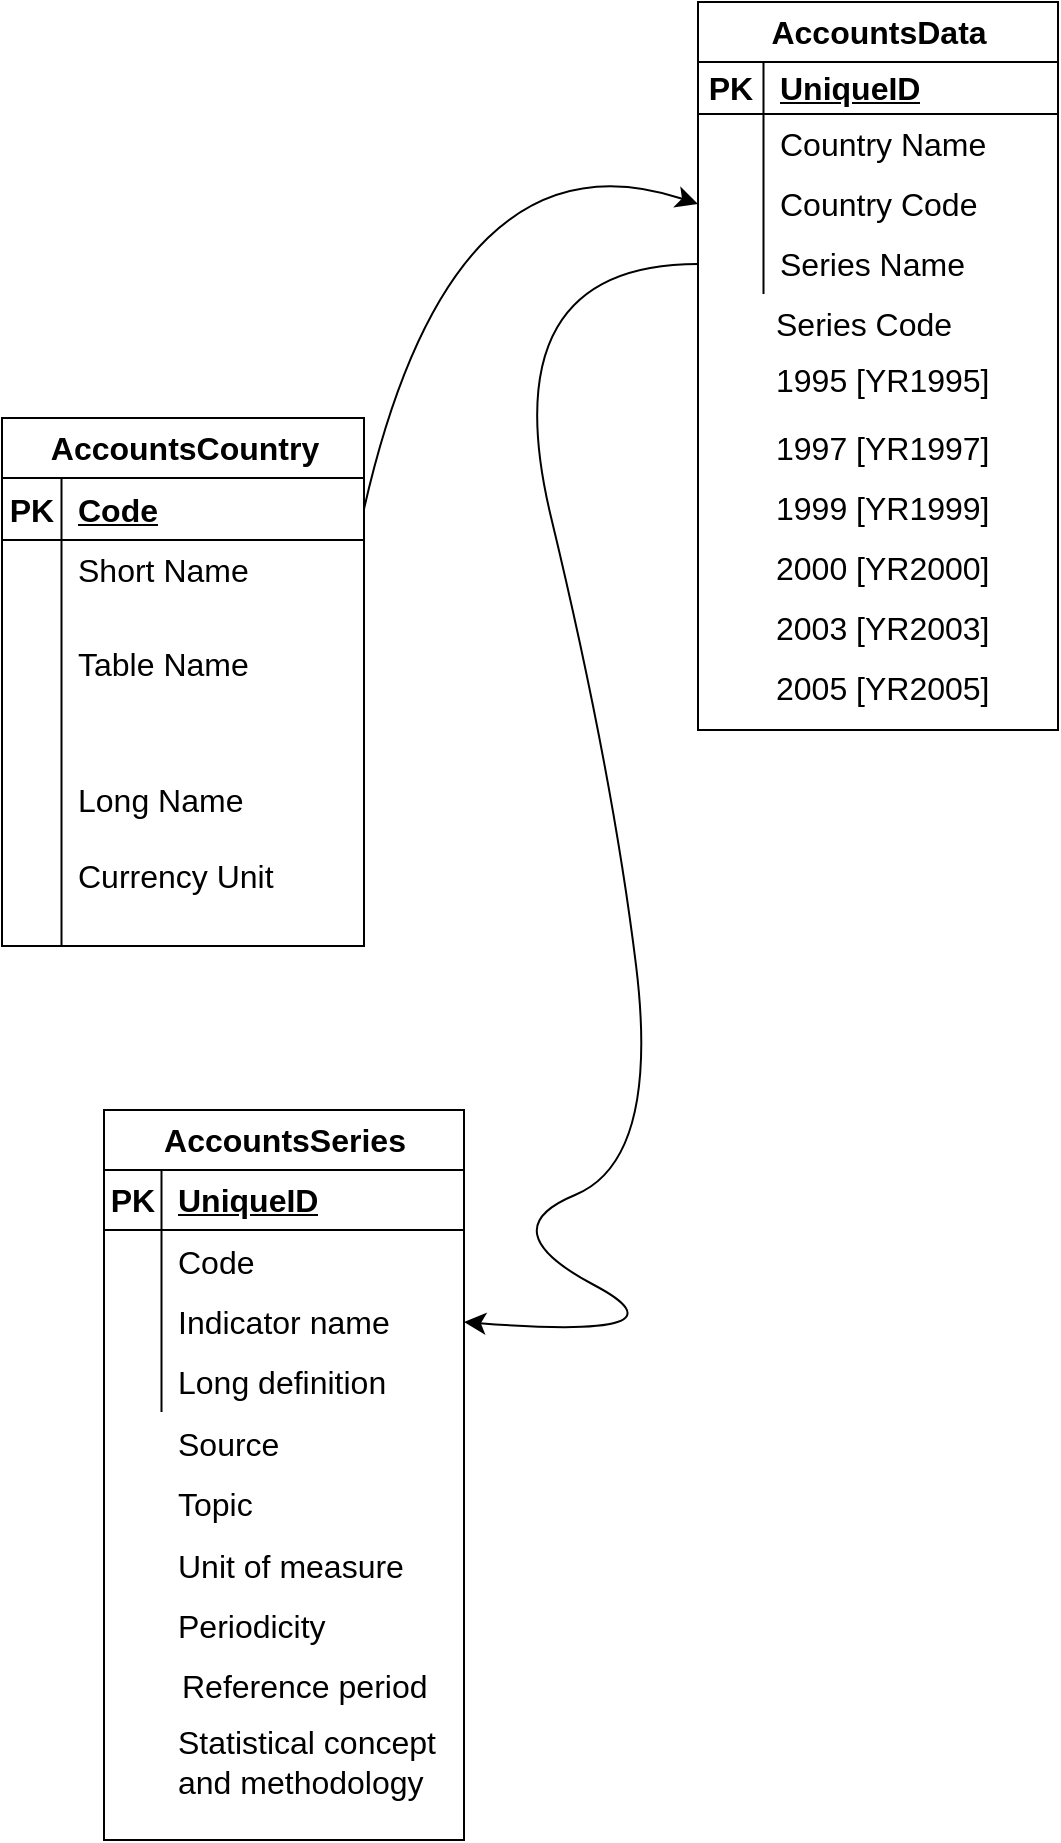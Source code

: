 <mxfile version="21.7.2" type="github">
  <diagram name="Page-1" id="6rXEC5uZkAUhozo4iwym">
    <mxGraphModel dx="1354" dy="1410" grid="0" gridSize="10" guides="1" tooltips="1" connect="1" arrows="1" fold="1" page="0" pageScale="1" pageWidth="850" pageHeight="1100" math="0" shadow="0">
      <root>
        <mxCell id="0" />
        <mxCell id="1" parent="0" />
        <mxCell id="-9DCNTZILpA36LL4UXMR-1" value="AccountsCountry" style="shape=table;startSize=30;container=1;collapsible=1;childLayout=tableLayout;fixedRows=1;rowLines=0;fontStyle=1;align=center;resizeLast=1;html=1;fontSize=16;" parent="1" vertex="1">
          <mxGeometry x="-79" y="-323" width="181" height="264" as="geometry" />
        </mxCell>
        <mxCell id="-9DCNTZILpA36LL4UXMR-2" value="" style="shape=tableRow;horizontal=0;startSize=0;swimlaneHead=0;swimlaneBody=0;fillColor=none;collapsible=0;dropTarget=0;points=[[0,0.5],[1,0.5]];portConstraint=eastwest;top=0;left=0;right=0;bottom=1;fontSize=16;" parent="-9DCNTZILpA36LL4UXMR-1" vertex="1">
          <mxGeometry y="30" width="181" height="31" as="geometry" />
        </mxCell>
        <mxCell id="-9DCNTZILpA36LL4UXMR-3" value="PK" style="shape=partialRectangle;connectable=0;fillColor=none;top=0;left=0;bottom=0;right=0;fontStyle=1;overflow=hidden;whiteSpace=wrap;html=1;fontSize=16;" parent="-9DCNTZILpA36LL4UXMR-2" vertex="1">
          <mxGeometry width="29.75" height="31" as="geometry">
            <mxRectangle width="29.75" height="31" as="alternateBounds" />
          </mxGeometry>
        </mxCell>
        <mxCell id="-9DCNTZILpA36LL4UXMR-4" value="Code" style="shape=partialRectangle;connectable=0;fillColor=none;top=0;left=0;bottom=0;right=0;align=left;spacingLeft=6;fontStyle=5;overflow=hidden;whiteSpace=wrap;html=1;fontSize=16;" parent="-9DCNTZILpA36LL4UXMR-2" vertex="1">
          <mxGeometry x="29.75" width="151.25" height="31" as="geometry">
            <mxRectangle width="151.25" height="31" as="alternateBounds" />
          </mxGeometry>
        </mxCell>
        <mxCell id="-9DCNTZILpA36LL4UXMR-5" value="" style="shape=tableRow;horizontal=0;startSize=0;swimlaneHead=0;swimlaneBody=0;fillColor=none;collapsible=0;dropTarget=0;points=[[0,0.5],[1,0.5]];portConstraint=eastwest;top=0;left=0;right=0;bottom=0;fontSize=16;" parent="-9DCNTZILpA36LL4UXMR-1" vertex="1">
          <mxGeometry y="61" width="181" height="30" as="geometry" />
        </mxCell>
        <mxCell id="-9DCNTZILpA36LL4UXMR-6" value="" style="shape=partialRectangle;connectable=0;fillColor=none;top=0;left=0;bottom=0;right=0;editable=1;overflow=hidden;whiteSpace=wrap;html=1;fontSize=16;" parent="-9DCNTZILpA36LL4UXMR-5" vertex="1">
          <mxGeometry width="29.75" height="30" as="geometry">
            <mxRectangle width="29.75" height="30" as="alternateBounds" />
          </mxGeometry>
        </mxCell>
        <mxCell id="-9DCNTZILpA36LL4UXMR-7" value="Short Name" style="shape=partialRectangle;connectable=0;fillColor=none;top=0;left=0;bottom=0;right=0;align=left;spacingLeft=6;overflow=hidden;whiteSpace=wrap;html=1;fontSize=16;" parent="-9DCNTZILpA36LL4UXMR-5" vertex="1">
          <mxGeometry x="29.75" width="151.25" height="30" as="geometry">
            <mxRectangle width="151.25" height="30" as="alternateBounds" />
          </mxGeometry>
        </mxCell>
        <mxCell id="-9DCNTZILpA36LL4UXMR-8" value="" style="shape=tableRow;horizontal=0;startSize=0;swimlaneHead=0;swimlaneBody=0;fillColor=none;collapsible=0;dropTarget=0;points=[[0,0.5],[1,0.5]];portConstraint=eastwest;top=0;left=0;right=0;bottom=0;fontSize=16;" parent="-9DCNTZILpA36LL4UXMR-1" vertex="1">
          <mxGeometry y="91" width="181" height="64" as="geometry" />
        </mxCell>
        <mxCell id="-9DCNTZILpA36LL4UXMR-9" value="" style="shape=partialRectangle;connectable=0;fillColor=none;top=0;left=0;bottom=0;right=0;editable=1;overflow=hidden;whiteSpace=wrap;html=1;fontSize=16;" parent="-9DCNTZILpA36LL4UXMR-8" vertex="1">
          <mxGeometry width="29.75" height="64" as="geometry">
            <mxRectangle width="29.75" height="64" as="alternateBounds" />
          </mxGeometry>
        </mxCell>
        <mxCell id="-9DCNTZILpA36LL4UXMR-10" value="Table Name" style="shape=partialRectangle;connectable=0;fillColor=none;top=0;left=0;bottom=0;right=0;align=left;spacingLeft=6;overflow=hidden;whiteSpace=wrap;html=1;fontSize=16;" parent="-9DCNTZILpA36LL4UXMR-8" vertex="1">
          <mxGeometry x="29.75" width="151.25" height="64" as="geometry">
            <mxRectangle width="151.25" height="64" as="alternateBounds" />
          </mxGeometry>
        </mxCell>
        <mxCell id="-9DCNTZILpA36LL4UXMR-11" value="" style="shape=tableRow;horizontal=0;startSize=0;swimlaneHead=0;swimlaneBody=0;fillColor=none;collapsible=0;dropTarget=0;points=[[0,0.5],[1,0.5]];portConstraint=eastwest;top=0;left=0;right=0;bottom=0;fontSize=16;" parent="-9DCNTZILpA36LL4UXMR-1" vertex="1">
          <mxGeometry y="155" width="181" height="109" as="geometry" />
        </mxCell>
        <mxCell id="-9DCNTZILpA36LL4UXMR-12" value="" style="shape=partialRectangle;connectable=0;fillColor=none;top=0;left=0;bottom=0;right=0;editable=1;overflow=hidden;whiteSpace=wrap;html=1;fontSize=16;" parent="-9DCNTZILpA36LL4UXMR-11" vertex="1">
          <mxGeometry width="29.75" height="109" as="geometry">
            <mxRectangle width="29.75" height="109" as="alternateBounds" />
          </mxGeometry>
        </mxCell>
        <mxCell id="-9DCNTZILpA36LL4UXMR-13" value="Long Name&lt;br&gt;&lt;br&gt;Currency Unit&lt;br&gt;" style="shape=partialRectangle;connectable=0;fillColor=none;top=0;left=0;bottom=0;right=0;align=left;spacingLeft=6;overflow=hidden;whiteSpace=wrap;html=1;fontSize=16;" parent="-9DCNTZILpA36LL4UXMR-11" vertex="1">
          <mxGeometry x="29.75" width="151.25" height="109" as="geometry">
            <mxRectangle width="151.25" height="109" as="alternateBounds" />
          </mxGeometry>
        </mxCell>
        <mxCell id="-9DCNTZILpA36LL4UXMR-14" value="AccountsData" style="shape=table;startSize=30;container=1;collapsible=1;childLayout=tableLayout;fixedRows=1;rowLines=0;fontStyle=1;align=center;resizeLast=1;html=1;fontSize=16;" parent="1" vertex="1">
          <mxGeometry x="269" y="-531" width="180" height="364" as="geometry" />
        </mxCell>
        <mxCell id="-9DCNTZILpA36LL4UXMR-15" value="" style="shape=tableRow;horizontal=0;startSize=0;swimlaneHead=0;swimlaneBody=0;fillColor=none;collapsible=0;dropTarget=0;points=[[0,0.5],[1,0.5]];portConstraint=eastwest;top=0;left=0;right=0;bottom=1;fontSize=16;" parent="-9DCNTZILpA36LL4UXMR-14" vertex="1">
          <mxGeometry y="30" width="180" height="26" as="geometry" />
        </mxCell>
        <mxCell id="-9DCNTZILpA36LL4UXMR-16" value="PK" style="shape=partialRectangle;connectable=0;fillColor=none;top=0;left=0;bottom=0;right=0;fontStyle=1;overflow=hidden;whiteSpace=wrap;html=1;fontSize=16;" parent="-9DCNTZILpA36LL4UXMR-15" vertex="1">
          <mxGeometry width="32.75" height="26" as="geometry">
            <mxRectangle width="32.75" height="26" as="alternateBounds" />
          </mxGeometry>
        </mxCell>
        <mxCell id="-9DCNTZILpA36LL4UXMR-17" value="UniqueID" style="shape=partialRectangle;connectable=0;fillColor=none;top=0;left=0;bottom=0;right=0;align=left;spacingLeft=6;fontStyle=5;overflow=hidden;whiteSpace=wrap;html=1;fontSize=16;" parent="-9DCNTZILpA36LL4UXMR-15" vertex="1">
          <mxGeometry x="32.75" width="147.25" height="26" as="geometry">
            <mxRectangle width="147.25" height="26" as="alternateBounds" />
          </mxGeometry>
        </mxCell>
        <mxCell id="-9DCNTZILpA36LL4UXMR-18" value="" style="shape=tableRow;horizontal=0;startSize=0;swimlaneHead=0;swimlaneBody=0;fillColor=none;collapsible=0;dropTarget=0;points=[[0,0.5],[1,0.5]];portConstraint=eastwest;top=0;left=0;right=0;bottom=0;fontSize=16;" parent="-9DCNTZILpA36LL4UXMR-14" vertex="1">
          <mxGeometry y="56" width="180" height="30" as="geometry" />
        </mxCell>
        <mxCell id="-9DCNTZILpA36LL4UXMR-19" value="" style="shape=partialRectangle;connectable=0;fillColor=none;top=0;left=0;bottom=0;right=0;editable=1;overflow=hidden;whiteSpace=wrap;html=1;fontSize=16;" parent="-9DCNTZILpA36LL4UXMR-18" vertex="1">
          <mxGeometry width="32.75" height="30" as="geometry">
            <mxRectangle width="32.75" height="30" as="alternateBounds" />
          </mxGeometry>
        </mxCell>
        <mxCell id="-9DCNTZILpA36LL4UXMR-20" value="Country Name" style="shape=partialRectangle;connectable=0;fillColor=none;top=0;left=0;bottom=0;right=0;align=left;spacingLeft=6;overflow=hidden;whiteSpace=wrap;html=1;fontSize=16;" parent="-9DCNTZILpA36LL4UXMR-18" vertex="1">
          <mxGeometry x="32.75" width="147.25" height="30" as="geometry">
            <mxRectangle width="147.25" height="30" as="alternateBounds" />
          </mxGeometry>
        </mxCell>
        <mxCell id="-9DCNTZILpA36LL4UXMR-21" value="" style="shape=tableRow;horizontal=0;startSize=0;swimlaneHead=0;swimlaneBody=0;fillColor=none;collapsible=0;dropTarget=0;points=[[0,0.5],[1,0.5]];portConstraint=eastwest;top=0;left=0;right=0;bottom=0;fontSize=16;" parent="-9DCNTZILpA36LL4UXMR-14" vertex="1">
          <mxGeometry y="86" width="180" height="30" as="geometry" />
        </mxCell>
        <mxCell id="-9DCNTZILpA36LL4UXMR-22" value="" style="shape=partialRectangle;connectable=0;fillColor=none;top=0;left=0;bottom=0;right=0;editable=1;overflow=hidden;whiteSpace=wrap;html=1;fontSize=16;" parent="-9DCNTZILpA36LL4UXMR-21" vertex="1">
          <mxGeometry width="32.75" height="30" as="geometry">
            <mxRectangle width="32.75" height="30" as="alternateBounds" />
          </mxGeometry>
        </mxCell>
        <mxCell id="-9DCNTZILpA36LL4UXMR-23" value="Country Code" style="shape=partialRectangle;connectable=0;fillColor=none;top=0;left=0;bottom=0;right=0;align=left;spacingLeft=6;overflow=hidden;whiteSpace=wrap;html=1;fontSize=16;" parent="-9DCNTZILpA36LL4UXMR-21" vertex="1">
          <mxGeometry x="32.75" width="147.25" height="30" as="geometry">
            <mxRectangle width="147.25" height="30" as="alternateBounds" />
          </mxGeometry>
        </mxCell>
        <mxCell id="-9DCNTZILpA36LL4UXMR-24" value="" style="shape=tableRow;horizontal=0;startSize=0;swimlaneHead=0;swimlaneBody=0;fillColor=none;collapsible=0;dropTarget=0;points=[[0,0.5],[1,0.5]];portConstraint=eastwest;top=0;left=0;right=0;bottom=0;fontSize=16;" parent="-9DCNTZILpA36LL4UXMR-14" vertex="1">
          <mxGeometry y="116" width="180" height="30" as="geometry" />
        </mxCell>
        <mxCell id="-9DCNTZILpA36LL4UXMR-25" value="" style="shape=partialRectangle;connectable=0;fillColor=none;top=0;left=0;bottom=0;right=0;editable=1;overflow=hidden;whiteSpace=wrap;html=1;fontSize=16;" parent="-9DCNTZILpA36LL4UXMR-24" vertex="1">
          <mxGeometry width="32.75" height="30" as="geometry">
            <mxRectangle width="32.75" height="30" as="alternateBounds" />
          </mxGeometry>
        </mxCell>
        <mxCell id="-9DCNTZILpA36LL4UXMR-26" value="Series Name" style="shape=partialRectangle;connectable=0;fillColor=none;top=0;left=0;bottom=0;right=0;align=left;spacingLeft=6;overflow=hidden;whiteSpace=wrap;html=1;fontSize=16;" parent="-9DCNTZILpA36LL4UXMR-24" vertex="1">
          <mxGeometry x="32.75" width="147.25" height="30" as="geometry">
            <mxRectangle width="147.25" height="30" as="alternateBounds" />
          </mxGeometry>
        </mxCell>
        <mxCell id="-9DCNTZILpA36LL4UXMR-27" value="AccountsSeries" style="shape=table;startSize=30;container=1;collapsible=1;childLayout=tableLayout;fixedRows=1;rowLines=0;fontStyle=1;align=center;resizeLast=1;html=1;fontSize=16;" parent="1" vertex="1">
          <mxGeometry x="-28" y="23" width="180" height="365" as="geometry" />
        </mxCell>
        <mxCell id="-9DCNTZILpA36LL4UXMR-28" value="" style="shape=tableRow;horizontal=0;startSize=0;swimlaneHead=0;swimlaneBody=0;fillColor=none;collapsible=0;dropTarget=0;points=[[0,0.5],[1,0.5]];portConstraint=eastwest;top=0;left=0;right=0;bottom=1;fontSize=16;" parent="-9DCNTZILpA36LL4UXMR-27" vertex="1">
          <mxGeometry y="30" width="180" height="30" as="geometry" />
        </mxCell>
        <mxCell id="-9DCNTZILpA36LL4UXMR-29" value="PK" style="shape=partialRectangle;connectable=0;fillColor=none;top=0;left=0;bottom=0;right=0;fontStyle=1;overflow=hidden;whiteSpace=wrap;html=1;fontSize=16;" parent="-9DCNTZILpA36LL4UXMR-28" vertex="1">
          <mxGeometry width="28.75" height="30" as="geometry">
            <mxRectangle width="28.75" height="30" as="alternateBounds" />
          </mxGeometry>
        </mxCell>
        <mxCell id="-9DCNTZILpA36LL4UXMR-30" value="UniqueID" style="shape=partialRectangle;connectable=0;fillColor=none;top=0;left=0;bottom=0;right=0;align=left;spacingLeft=6;fontStyle=5;overflow=hidden;whiteSpace=wrap;html=1;fontSize=16;" parent="-9DCNTZILpA36LL4UXMR-28" vertex="1">
          <mxGeometry x="28.75" width="151.25" height="30" as="geometry">
            <mxRectangle width="151.25" height="30" as="alternateBounds" />
          </mxGeometry>
        </mxCell>
        <mxCell id="-9DCNTZILpA36LL4UXMR-31" value="" style="shape=tableRow;horizontal=0;startSize=0;swimlaneHead=0;swimlaneBody=0;fillColor=none;collapsible=0;dropTarget=0;points=[[0,0.5],[1,0.5]];portConstraint=eastwest;top=0;left=0;right=0;bottom=0;fontSize=16;" parent="-9DCNTZILpA36LL4UXMR-27" vertex="1">
          <mxGeometry y="60" width="180" height="31" as="geometry" />
        </mxCell>
        <mxCell id="-9DCNTZILpA36LL4UXMR-32" value="" style="shape=partialRectangle;connectable=0;fillColor=none;top=0;left=0;bottom=0;right=0;editable=1;overflow=hidden;whiteSpace=wrap;html=1;fontSize=16;" parent="-9DCNTZILpA36LL4UXMR-31" vertex="1">
          <mxGeometry width="28.75" height="31" as="geometry">
            <mxRectangle width="28.75" height="31" as="alternateBounds" />
          </mxGeometry>
        </mxCell>
        <mxCell id="-9DCNTZILpA36LL4UXMR-33" value="Code" style="shape=partialRectangle;connectable=0;fillColor=none;top=0;left=0;bottom=0;right=0;align=left;spacingLeft=6;overflow=hidden;whiteSpace=wrap;html=1;fontSize=16;" parent="-9DCNTZILpA36LL4UXMR-31" vertex="1">
          <mxGeometry x="28.75" width="151.25" height="31" as="geometry">
            <mxRectangle width="151.25" height="31" as="alternateBounds" />
          </mxGeometry>
        </mxCell>
        <mxCell id="-9DCNTZILpA36LL4UXMR-34" value="" style="shape=tableRow;horizontal=0;startSize=0;swimlaneHead=0;swimlaneBody=0;fillColor=none;collapsible=0;dropTarget=0;points=[[0,0.5],[1,0.5]];portConstraint=eastwest;top=0;left=0;right=0;bottom=0;fontSize=16;" parent="-9DCNTZILpA36LL4UXMR-27" vertex="1">
          <mxGeometry y="91" width="180" height="30" as="geometry" />
        </mxCell>
        <mxCell id="-9DCNTZILpA36LL4UXMR-35" value="" style="shape=partialRectangle;connectable=0;fillColor=none;top=0;left=0;bottom=0;right=0;editable=1;overflow=hidden;whiteSpace=wrap;html=1;fontSize=16;" parent="-9DCNTZILpA36LL4UXMR-34" vertex="1">
          <mxGeometry width="28.75" height="30" as="geometry">
            <mxRectangle width="28.75" height="30" as="alternateBounds" />
          </mxGeometry>
        </mxCell>
        <mxCell id="-9DCNTZILpA36LL4UXMR-36" value="Indicator name" style="shape=partialRectangle;connectable=0;fillColor=none;top=0;left=0;bottom=0;right=0;align=left;spacingLeft=6;overflow=hidden;whiteSpace=wrap;html=1;fontSize=16;" parent="-9DCNTZILpA36LL4UXMR-34" vertex="1">
          <mxGeometry x="28.75" width="151.25" height="30" as="geometry">
            <mxRectangle width="151.25" height="30" as="alternateBounds" />
          </mxGeometry>
        </mxCell>
        <mxCell id="-9DCNTZILpA36LL4UXMR-37" value="" style="shape=tableRow;horizontal=0;startSize=0;swimlaneHead=0;swimlaneBody=0;fillColor=none;collapsible=0;dropTarget=0;points=[[0,0.5],[1,0.5]];portConstraint=eastwest;top=0;left=0;right=0;bottom=0;fontSize=16;" parent="-9DCNTZILpA36LL4UXMR-27" vertex="1">
          <mxGeometry y="121" width="180" height="30" as="geometry" />
        </mxCell>
        <mxCell id="-9DCNTZILpA36LL4UXMR-38" value="" style="shape=partialRectangle;connectable=0;fillColor=none;top=0;left=0;bottom=0;right=0;editable=1;overflow=hidden;whiteSpace=wrap;html=1;fontSize=16;" parent="-9DCNTZILpA36LL4UXMR-37" vertex="1">
          <mxGeometry width="28.75" height="30" as="geometry">
            <mxRectangle width="28.75" height="30" as="alternateBounds" />
          </mxGeometry>
        </mxCell>
        <mxCell id="-9DCNTZILpA36LL4UXMR-39" value="Long definition" style="shape=partialRectangle;connectable=0;fillColor=none;top=0;left=0;bottom=0;right=0;align=left;spacingLeft=6;overflow=hidden;whiteSpace=wrap;html=1;fontSize=16;" parent="-9DCNTZILpA36LL4UXMR-37" vertex="1">
          <mxGeometry x="28.75" width="151.25" height="30" as="geometry">
            <mxRectangle width="151.25" height="30" as="alternateBounds" />
          </mxGeometry>
        </mxCell>
        <mxCell id="-9DCNTZILpA36LL4UXMR-77" value="Series Code" style="shape=partialRectangle;connectable=0;fillColor=none;top=0;left=0;bottom=0;right=0;align=left;spacingLeft=6;overflow=hidden;whiteSpace=wrap;html=1;fontSize=16;" parent="1" vertex="1">
          <mxGeometry x="299.75" y="-385" width="149.25" height="30" as="geometry">
            <mxRectangle width="149.25" height="30" as="alternateBounds" />
          </mxGeometry>
        </mxCell>
        <mxCell id="-9DCNTZILpA36LL4UXMR-78" value="1995 [YR1995]" style="shape=partialRectangle;connectable=0;fillColor=none;top=0;left=0;bottom=0;right=0;align=left;spacingLeft=6;overflow=hidden;whiteSpace=wrap;html=1;fontSize=16;" parent="1" vertex="1">
          <mxGeometry x="299.75" y="-357" width="149.25" height="30" as="geometry">
            <mxRectangle width="149.25" height="30" as="alternateBounds" />
          </mxGeometry>
        </mxCell>
        <mxCell id="-9DCNTZILpA36LL4UXMR-79" value="1997 [YR1997]" style="shape=partialRectangle;connectable=0;fillColor=none;top=0;left=0;bottom=0;right=0;align=left;spacingLeft=6;overflow=hidden;whiteSpace=wrap;html=1;fontSize=16;" parent="1" vertex="1">
          <mxGeometry x="299.75" y="-323" width="149.25" height="30" as="geometry">
            <mxRectangle width="149.25" height="30" as="alternateBounds" />
          </mxGeometry>
        </mxCell>
        <mxCell id="-9DCNTZILpA36LL4UXMR-80" value="1999 [YR1999]" style="shape=partialRectangle;connectable=0;fillColor=none;top=0;left=0;bottom=0;right=0;align=left;spacingLeft=6;overflow=hidden;whiteSpace=wrap;html=1;fontSize=16;" parent="1" vertex="1">
          <mxGeometry x="299.75" y="-293" width="149.25" height="30" as="geometry">
            <mxRectangle width="149.25" height="30" as="alternateBounds" />
          </mxGeometry>
        </mxCell>
        <mxCell id="-9DCNTZILpA36LL4UXMR-81" value="2000 [YR2000]" style="shape=partialRectangle;connectable=0;fillColor=none;top=0;left=0;bottom=0;right=0;align=left;spacingLeft=6;overflow=hidden;whiteSpace=wrap;html=1;fontSize=16;" parent="1" vertex="1">
          <mxGeometry x="299.75" y="-263" width="149.25" height="30" as="geometry">
            <mxRectangle width="149.25" height="30" as="alternateBounds" />
          </mxGeometry>
        </mxCell>
        <mxCell id="-9DCNTZILpA36LL4UXMR-82" value="2003 [YR2003]" style="shape=partialRectangle;connectable=0;fillColor=none;top=0;left=0;bottom=0;right=0;align=left;spacingLeft=6;overflow=hidden;whiteSpace=wrap;html=1;fontSize=16;" parent="1" vertex="1">
          <mxGeometry x="299.75" y="-233" width="149.25" height="30" as="geometry">
            <mxRectangle width="149.25" height="30" as="alternateBounds" />
          </mxGeometry>
        </mxCell>
        <mxCell id="-9DCNTZILpA36LL4UXMR-83" value="2005 [YR2005]" style="shape=partialRectangle;connectable=0;fillColor=none;top=0;left=0;bottom=0;right=0;align=left;spacingLeft=6;overflow=hidden;whiteSpace=wrap;html=1;fontSize=16;" parent="1" vertex="1">
          <mxGeometry x="299.75" y="-203" width="149.25" height="30" as="geometry">
            <mxRectangle width="149.25" height="30" as="alternateBounds" />
          </mxGeometry>
        </mxCell>
        <mxCell id="-9DCNTZILpA36LL4UXMR-84" value="Source" style="shape=partialRectangle;connectable=0;fillColor=none;top=0;left=0;bottom=0;right=0;align=left;spacingLeft=6;overflow=hidden;whiteSpace=wrap;html=1;fontSize=16;" parent="1" vertex="1">
          <mxGeometry x="0.75" y="175" width="151.25" height="30" as="geometry">
            <mxRectangle width="151.25" height="30" as="alternateBounds" />
          </mxGeometry>
        </mxCell>
        <mxCell id="-9DCNTZILpA36LL4UXMR-85" value="Periodicity" style="shape=partialRectangle;connectable=0;fillColor=none;top=0;left=0;bottom=0;right=0;align=left;spacingLeft=6;overflow=hidden;whiteSpace=wrap;html=1;fontSize=16;" parent="1" vertex="1">
          <mxGeometry x="0.75" y="266" width="151.25" height="30" as="geometry">
            <mxRectangle width="151.25" height="30" as="alternateBounds" />
          </mxGeometry>
        </mxCell>
        <mxCell id="-9DCNTZILpA36LL4UXMR-86" value="Topic" style="shape=partialRectangle;connectable=0;fillColor=none;top=0;left=0;bottom=0;right=0;align=left;spacingLeft=6;overflow=hidden;whiteSpace=wrap;html=1;fontSize=16;" parent="1" vertex="1">
          <mxGeometry x="0.75" y="205" width="151.25" height="30" as="geometry">
            <mxRectangle width="151.25" height="30" as="alternateBounds" />
          </mxGeometry>
        </mxCell>
        <mxCell id="-9DCNTZILpA36LL4UXMR-87" value="Unit of measure" style="shape=partialRectangle;connectable=0;fillColor=none;top=0;left=0;bottom=0;right=0;align=left;spacingLeft=6;overflow=hidden;whiteSpace=wrap;html=1;fontSize=16;" parent="1" vertex="1">
          <mxGeometry x="0.75" y="236" width="151.25" height="30" as="geometry">
            <mxRectangle width="151.25" height="30" as="alternateBounds" />
          </mxGeometry>
        </mxCell>
        <mxCell id="-9DCNTZILpA36LL4UXMR-88" value="Reference period" style="shape=partialRectangle;connectable=0;fillColor=none;top=0;left=0;bottom=0;right=0;align=left;spacingLeft=6;overflow=hidden;whiteSpace=wrap;html=1;fontSize=16;" parent="1" vertex="1">
          <mxGeometry x="3" y="296" width="151.25" height="30" as="geometry">
            <mxRectangle width="151.25" height="30" as="alternateBounds" />
          </mxGeometry>
        </mxCell>
        <mxCell id="-9DCNTZILpA36LL4UXMR-89" value="Statistical concept and methodology" style="shape=partialRectangle;connectable=0;fillColor=none;top=0;left=0;bottom=0;right=0;align=left;spacingLeft=6;overflow=hidden;whiteSpace=wrap;html=1;fontSize=16;" parent="1" vertex="1">
          <mxGeometry x="0.75" y="326" width="151.25" height="45" as="geometry">
            <mxRectangle width="151.25" height="30" as="alternateBounds" />
          </mxGeometry>
        </mxCell>
        <mxCell id="-9DCNTZILpA36LL4UXMR-96" value="" style="endArrow=classic;html=1;rounded=0;fontSize=12;startSize=8;endSize=8;curved=1;exitX=0;exitY=0.5;exitDx=0;exitDy=0;entryX=1;entryY=0.5;entryDx=0;entryDy=0;" parent="1" edge="1">
          <mxGeometry width="50" height="50" relative="1" as="geometry">
            <mxPoint x="269" y="-400" as="sourcePoint" />
            <mxPoint x="152" y="129.0" as="targetPoint" />
            <Array as="points">
              <mxPoint x="165" y="-400" />
              <mxPoint x="226" y="-147" />
              <mxPoint x="250" y="48" />
              <mxPoint x="165" y="83" />
              <mxPoint x="269" y="138" />
            </Array>
          </mxGeometry>
        </mxCell>
        <mxCell id="-9DCNTZILpA36LL4UXMR-97" value="" style="endArrow=classic;html=1;rounded=0;fontSize=12;startSize=8;endSize=8;curved=1;exitX=1;exitY=0.5;exitDx=0;exitDy=0;entryX=0;entryY=0.5;entryDx=0;entryDy=0;" parent="1" source="-9DCNTZILpA36LL4UXMR-2" target="-9DCNTZILpA36LL4UXMR-21" edge="1">
          <mxGeometry width="50" height="50" relative="1" as="geometry">
            <mxPoint x="246" y="-136" as="sourcePoint" />
            <mxPoint x="183" y="-466" as="targetPoint" />
            <Array as="points">
              <mxPoint x="146" y="-471" />
            </Array>
          </mxGeometry>
        </mxCell>
      </root>
    </mxGraphModel>
  </diagram>
</mxfile>
